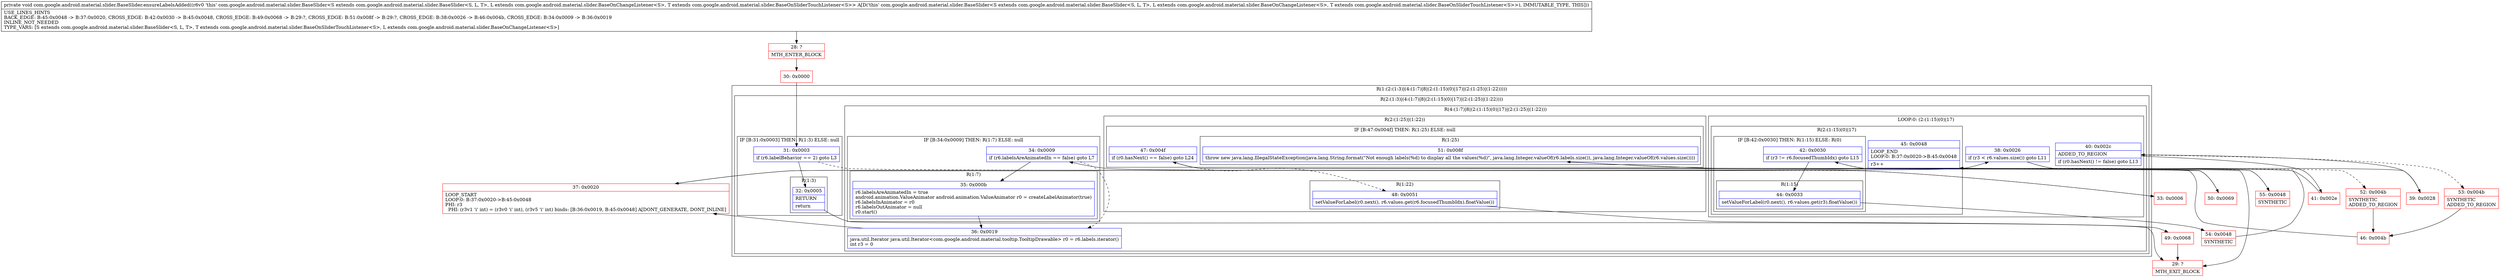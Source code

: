 digraph "CFG forcom.google.android.material.slider.BaseSlider.ensureLabelsAdded()V" {
subgraph cluster_Region_1625335648 {
label = "R(1:(2:(1:3)|(4:(1:7)|8|(2:(1:15)(0)|17)|(2:(1:25)|(1:22)))))";
node [shape=record,color=blue];
subgraph cluster_Region_887275664 {
label = "R(2:(1:3)|(4:(1:7)|8|(2:(1:15)(0)|17)|(2:(1:25)|(1:22))))";
node [shape=record,color=blue];
subgraph cluster_IfRegion_530594024 {
label = "IF [B:31:0x0003] THEN: R(1:3) ELSE: null";
node [shape=record,color=blue];
Node_31 [shape=record,label="{31\:\ 0x0003|if (r6.labelBehavior == 2) goto L3\l}"];
subgraph cluster_Region_635888281 {
label = "R(1:3)";
node [shape=record,color=blue];
Node_32 [shape=record,label="{32\:\ 0x0005|RETURN\l|return\l}"];
}
}
subgraph cluster_Region_1721537307 {
label = "R(4:(1:7)|8|(2:(1:15)(0)|17)|(2:(1:25)|(1:22)))";
node [shape=record,color=blue];
subgraph cluster_IfRegion_1079544546 {
label = "IF [B:34:0x0009] THEN: R(1:7) ELSE: null";
node [shape=record,color=blue];
Node_34 [shape=record,label="{34\:\ 0x0009|if (r6.labelsAreAnimatedIn == false) goto L7\l}"];
subgraph cluster_Region_487981029 {
label = "R(1:7)";
node [shape=record,color=blue];
Node_35 [shape=record,label="{35\:\ 0x000b|r6.labelsAreAnimatedIn = true\landroid.animation.ValueAnimator android.animation.ValueAnimator r0 = createLabelAnimator(true)\lr6.labelsInAnimator = r0\lr6.labelsOutAnimator = null\lr0.start()\l}"];
}
}
Node_36 [shape=record,label="{36\:\ 0x0019|java.util.Iterator java.util.Iterator\<com.google.android.material.tooltip.TooltipDrawable\> r0 = r6.labels.iterator()\lint r3 = 0\l}"];
subgraph cluster_LoopRegion_1824469692 {
label = "LOOP:0: (2:(1:15)(0)|17)";
node [shape=record,color=blue];
Node_38 [shape=record,label="{38\:\ 0x0026|if (r3 \< r6.values.size()) goto L11\l}"];
Node_40 [shape=record,label="{40\:\ 0x002c|ADDED_TO_REGION\l|if (r0.hasNext() != false) goto L13\l}"];
subgraph cluster_Region_21406049 {
label = "R(2:(1:15)(0)|17)";
node [shape=record,color=blue];
subgraph cluster_IfRegion_1941192930 {
label = "IF [B:42:0x0030] THEN: R(1:15) ELSE: R(0)";
node [shape=record,color=blue];
Node_42 [shape=record,label="{42\:\ 0x0030|if (r3 != r6.focusedThumbIdx) goto L15\l}"];
subgraph cluster_Region_51261898 {
label = "R(1:15)";
node [shape=record,color=blue];
Node_44 [shape=record,label="{44\:\ 0x0033|setValueForLabel(r0.next(), r6.values.get(r3).floatValue())\l}"];
}
subgraph cluster_Region_1654404153 {
label = "R(0)";
node [shape=record,color=blue];
}
}
Node_45 [shape=record,label="{45\:\ 0x0048|LOOP_END\lLOOP:0: B:37:0x0020\-\>B:45:0x0048\l|r3++\l}"];
}
}
subgraph cluster_Region_2095396858 {
label = "R(2:(1:25)|(1:22))";
node [shape=record,color=blue];
subgraph cluster_IfRegion_385811983 {
label = "IF [B:47:0x004f] THEN: R(1:25) ELSE: null";
node [shape=record,color=blue];
Node_47 [shape=record,label="{47\:\ 0x004f|if (r0.hasNext() == false) goto L24\l}"];
subgraph cluster_Region_1854271701 {
label = "R(1:25)";
node [shape=record,color=blue];
Node_51 [shape=record,label="{51\:\ 0x008f|throw new java.lang.IllegalStateException(java.lang.String.format(\"Not enough labels(%d) to display all the values(%d)\", java.lang.Integer.valueOf(r6.labels.size()), java.lang.Integer.valueOf(r6.values.size())))\l}"];
}
}
subgraph cluster_Region_343497600 {
label = "R(1:22)";
node [shape=record,color=blue];
Node_48 [shape=record,label="{48\:\ 0x0051|setValueForLabel(r0.next(), r6.values.get(r6.focusedThumbIdx).floatValue())\l}"];
}
}
}
}
}
Node_28 [shape=record,color=red,label="{28\:\ ?|MTH_ENTER_BLOCK\l}"];
Node_30 [shape=record,color=red,label="{30\:\ 0x0000}"];
Node_29 [shape=record,color=red,label="{29\:\ ?|MTH_EXIT_BLOCK\l}"];
Node_33 [shape=record,color=red,label="{33\:\ 0x0006}"];
Node_37 [shape=record,color=red,label="{37\:\ 0x0020|LOOP_START\lLOOP:0: B:37:0x0020\-\>B:45:0x0048\lPHI: r3 \l  PHI: (r3v1 'i' int) = (r3v0 'i' int), (r3v5 'i' int) binds: [B:36:0x0019, B:45:0x0048] A[DONT_GENERATE, DONT_INLINE]\l}"];
Node_39 [shape=record,color=red,label="{39\:\ 0x0028}"];
Node_41 [shape=record,color=red,label="{41\:\ 0x002e}"];
Node_54 [shape=record,color=red,label="{54\:\ 0x0048|SYNTHETIC\l}"];
Node_55 [shape=record,color=red,label="{55\:\ 0x0048|SYNTHETIC\l}"];
Node_53 [shape=record,color=red,label="{53\:\ 0x004b|SYNTHETIC\lADDED_TO_REGION\l}"];
Node_46 [shape=record,color=red,label="{46\:\ 0x004b}"];
Node_49 [shape=record,color=red,label="{49\:\ 0x0068}"];
Node_50 [shape=record,color=red,label="{50\:\ 0x0069}"];
Node_52 [shape=record,color=red,label="{52\:\ 0x004b|SYNTHETIC\lADDED_TO_REGION\l}"];
MethodNode[shape=record,label="{private void com.google.android.material.slider.BaseSlider.ensureLabelsAdded((r6v0 'this' com.google.android.material.slider.BaseSlider\<S extends com.google.android.material.slider.BaseSlider\<S, L, T\>, L extends com.google.android.material.slider.BaseOnChangeListener\<S\>, T extends com.google.android.material.slider.BaseOnSliderTouchListener\<S\>\> A[D('this' com.google.android.material.slider.BaseSlider\<S extends com.google.android.material.slider.BaseSlider\<S, L, T\>, L extends com.google.android.material.slider.BaseOnChangeListener\<S\>, T extends com.google.android.material.slider.BaseOnSliderTouchListener\<S\>\>), IMMUTABLE_TYPE, THIS]))  | USE_LINES_HINTS\lBACK_EDGE: B:45:0x0048 \-\> B:37:0x0020, CROSS_EDGE: B:42:0x0030 \-\> B:45:0x0048, CROSS_EDGE: B:49:0x0068 \-\> B:29:?, CROSS_EDGE: B:51:0x008f \-\> B:29:?, CROSS_EDGE: B:38:0x0026 \-\> B:46:0x004b, CROSS_EDGE: B:34:0x0009 \-\> B:36:0x0019\lINLINE_NOT_NEEDED\lTYPE_VARS: [S extends com.google.android.material.slider.BaseSlider\<S, L, T\>, T extends com.google.android.material.slider.BaseOnSliderTouchListener\<S\>, L extends com.google.android.material.slider.BaseOnChangeListener\<S\>]\l}"];
MethodNode -> Node_28;Node_31 -> Node_32;
Node_31 -> Node_33[style=dashed];
Node_32 -> Node_29;
Node_34 -> Node_35;
Node_34 -> Node_36[style=dashed];
Node_35 -> Node_36;
Node_36 -> Node_37;
Node_38 -> Node_39;
Node_38 -> Node_52[style=dashed];
Node_40 -> Node_41;
Node_40 -> Node_53[style=dashed];
Node_42 -> Node_44;
Node_42 -> Node_55[style=dashed];
Node_44 -> Node_54;
Node_45 -> Node_37;
Node_47 -> Node_48[style=dashed];
Node_47 -> Node_50;
Node_51 -> Node_29;
Node_48 -> Node_49;
Node_28 -> Node_30;
Node_30 -> Node_31;
Node_33 -> Node_34;
Node_37 -> Node_38;
Node_39 -> Node_40;
Node_41 -> Node_42;
Node_54 -> Node_45;
Node_55 -> Node_45;
Node_53 -> Node_46;
Node_46 -> Node_47;
Node_49 -> Node_29;
Node_50 -> Node_51;
Node_52 -> Node_46;
}

